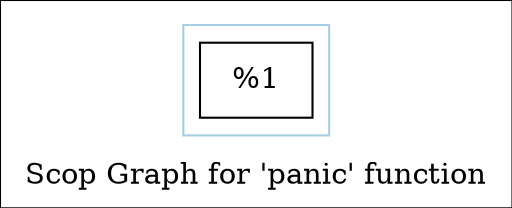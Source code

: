 digraph "Scop Graph for 'panic' function" {
	label="Scop Graph for 'panic' function";

	Node0x1855f70 [shape=record,label="{%1}"];
	colorscheme = "paired12"
        subgraph cluster_0x1967160 {
          label = "";
          style = solid;
          color = 1
          Node0x1855f70;
        }
}
